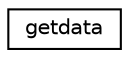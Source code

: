 digraph "Graphical Class Hierarchy"
{
  edge [fontname="Helvetica",fontsize="10",labelfontname="Helvetica",labelfontsize="10"];
  node [fontname="Helvetica",fontsize="10",shape=record];
  rankdir="LR";
  Node1 [label="getdata",height=0.2,width=0.4,color="black", fillcolor="white", style="filled",URL="$classgetdata.html",tooltip="Class for allmod. "];
}
